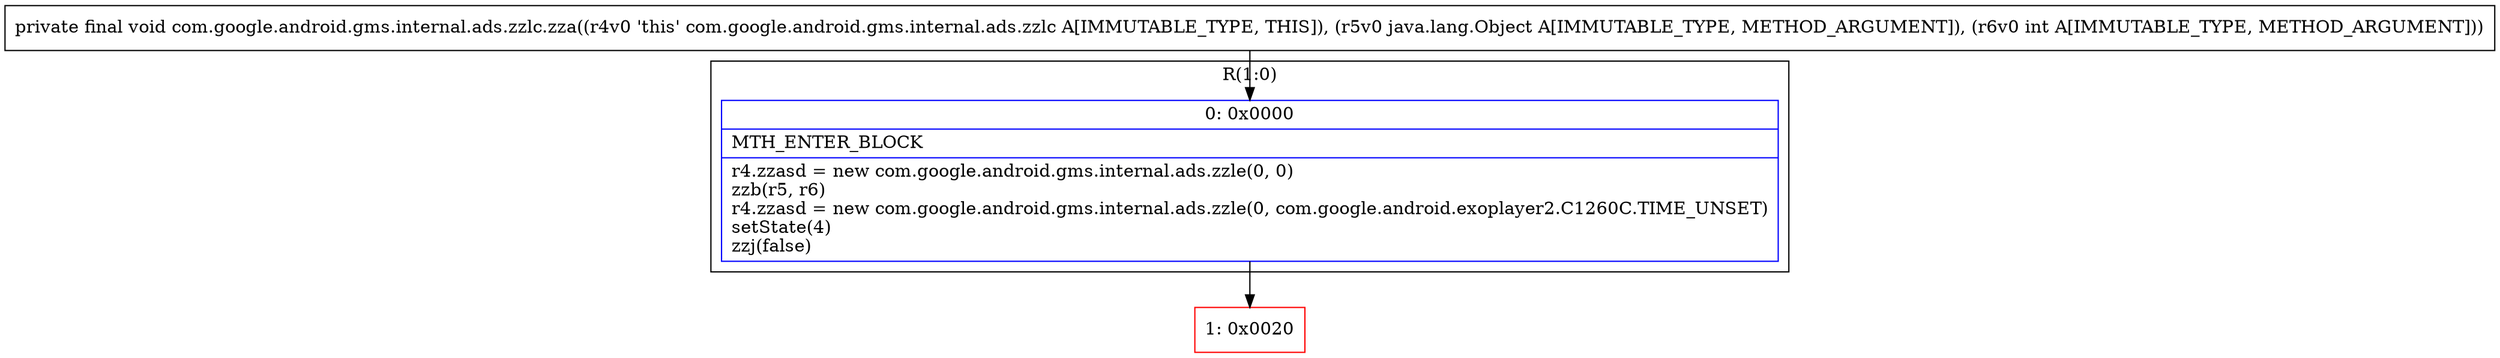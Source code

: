digraph "CFG forcom.google.android.gms.internal.ads.zzlc.zza(Ljava\/lang\/Object;I)V" {
subgraph cluster_Region_15664056 {
label = "R(1:0)";
node [shape=record,color=blue];
Node_0 [shape=record,label="{0\:\ 0x0000|MTH_ENTER_BLOCK\l|r4.zzasd = new com.google.android.gms.internal.ads.zzle(0, 0)\lzzb(r5, r6)\lr4.zzasd = new com.google.android.gms.internal.ads.zzle(0, com.google.android.exoplayer2.C1260C.TIME_UNSET)\lsetState(4)\lzzj(false)\l}"];
}
Node_1 [shape=record,color=red,label="{1\:\ 0x0020}"];
MethodNode[shape=record,label="{private final void com.google.android.gms.internal.ads.zzlc.zza((r4v0 'this' com.google.android.gms.internal.ads.zzlc A[IMMUTABLE_TYPE, THIS]), (r5v0 java.lang.Object A[IMMUTABLE_TYPE, METHOD_ARGUMENT]), (r6v0 int A[IMMUTABLE_TYPE, METHOD_ARGUMENT])) }"];
MethodNode -> Node_0;
Node_0 -> Node_1;
}


